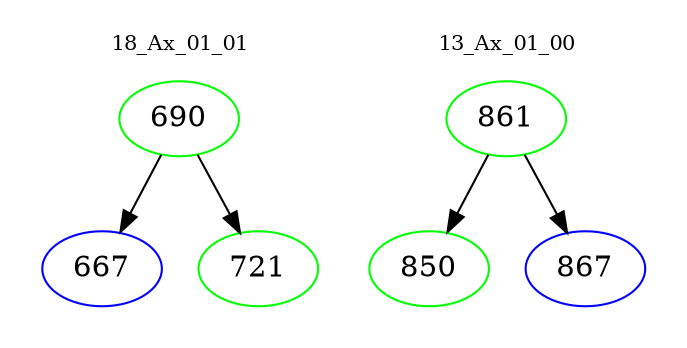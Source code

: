 digraph{
subgraph cluster_0 {
color = white
label = "18_Ax_01_01";
fontsize=10;
T0_690 [label="690", color="green"]
T0_690 -> T0_667 [color="black"]
T0_667 [label="667", color="blue"]
T0_690 -> T0_721 [color="black"]
T0_721 [label="721", color="green"]
}
subgraph cluster_1 {
color = white
label = "13_Ax_01_00";
fontsize=10;
T1_861 [label="861", color="green"]
T1_861 -> T1_850 [color="black"]
T1_850 [label="850", color="green"]
T1_861 -> T1_867 [color="black"]
T1_867 [label="867", color="blue"]
}
}
